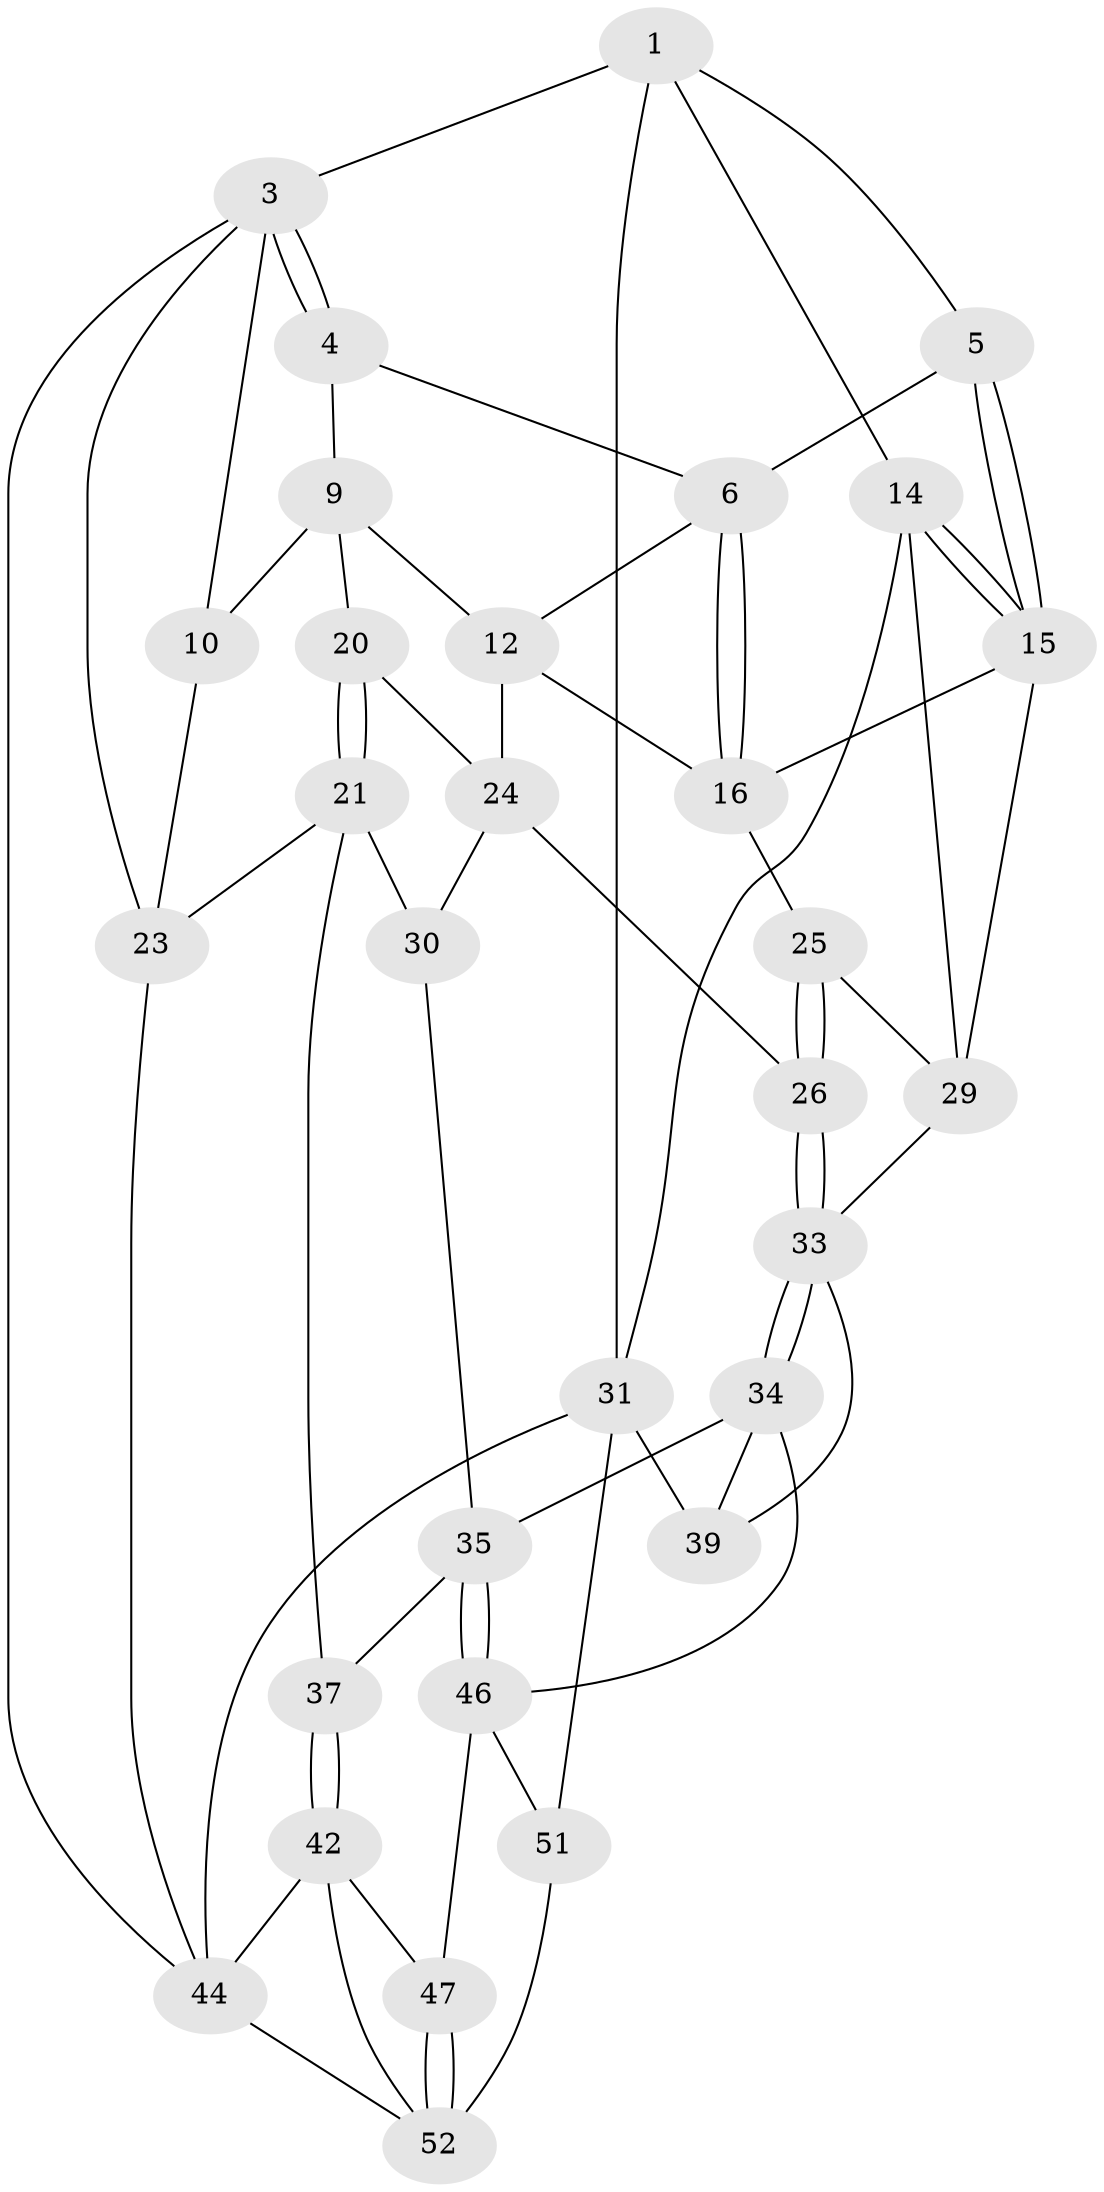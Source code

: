 // Generated by graph-tools (version 1.1) at 2025/24/03/03/25 07:24:34]
// undirected, 31 vertices, 69 edges
graph export_dot {
graph [start="1"]
  node [color=gray90,style=filled];
  1 [pos="+0.6122516225662805+0",super="+2"];
  3 [pos="+0+0",super="+11"];
  4 [pos="+0.13129385799252075+0",super="+8"];
  5 [pos="+0.5467814920503191+0.14041297443481993"];
  6 [pos="+0.4998730346078785+0.1636632996995589",super="+7"];
  9 [pos="+0.1399035835897402+0.19157930582878568",super="+13"];
  10 [pos="+0.0943414822448233+0.2411148533208615"];
  12 [pos="+0.32949244752324736+0.2436531983410342",super="+17"];
  14 [pos="+1+0",super="+28"];
  15 [pos="+0.6872003675030971+0.23634564753047355",super="+18"];
  16 [pos="+0.44310752177190604+0.30668054914584975",super="+19"];
  20 [pos="+0.23578966047174857+0.38167761084923574"];
  21 [pos="+0.2076402443230129+0.4630669616481913",super="+22"];
  23 [pos="+0.11697942112733041+0.4814573238281565",super="+41"];
  24 [pos="+0.39369320355997667+0.3290210688173359",super="+27"];
  25 [pos="+0.552153956541703+0.43445383756877826"];
  26 [pos="+0.45095118418579055+0.5361474262451805"];
  29 [pos="+0.8619956291858887+0.4481901921634032",super="+32"];
  30 [pos="+0.3407450687074988+0.49668370891413444"];
  31 [pos="+1+0.6725382575533014",super="+50"];
  33 [pos="+0.45791729278044196+0.6555556617578219",super="+38"];
  34 [pos="+0.4516865140069328+0.6780093004437381",super="+48"];
  35 [pos="+0.38799524401704827+0.6977332216614386",super="+36"];
  37 [pos="+0.18468388507501093+0.6579708011052257"];
  39 [pos="+0.7871483100582638+0.7930548190654646",super="+40"];
  42 [pos="+0.1041217582408594+0.810896113398274",super="+43"];
  44 [pos="+0+0.7665578984864708",super="+45"];
  46 [pos="+0.3285839279765876+0.8020481020106797",super="+49"];
  47 [pos="+0.14581067851864601+0.8575965337621066"];
  51 [pos="+0.491222914866273+1"];
  52 [pos="+0.2558959464040254+1",super="+53"];
  1 -- 5;
  1 -- 3;
  1 -- 14;
  1 -- 31;
  3 -- 4;
  3 -- 4;
  3 -- 44;
  3 -- 10;
  3 -- 23;
  4 -- 9;
  4 -- 6;
  5 -- 6;
  5 -- 15;
  5 -- 15;
  6 -- 16;
  6 -- 16;
  6 -- 12;
  9 -- 10;
  9 -- 12;
  9 -- 20;
  10 -- 23;
  12 -- 16;
  12 -- 24;
  14 -- 15;
  14 -- 15;
  14 -- 29;
  14 -- 31;
  15 -- 29;
  15 -- 16;
  16 -- 25;
  20 -- 21;
  20 -- 21;
  20 -- 24;
  21 -- 30;
  21 -- 37;
  21 -- 23;
  23 -- 44;
  24 -- 26;
  24 -- 30;
  25 -- 26;
  25 -- 26;
  25 -- 29;
  26 -- 33;
  26 -- 33;
  29 -- 33;
  30 -- 35;
  31 -- 39 [weight=2];
  31 -- 51;
  31 -- 44;
  33 -- 34;
  33 -- 34;
  33 -- 39;
  34 -- 35;
  34 -- 46;
  34 -- 39;
  35 -- 46;
  35 -- 46;
  35 -- 37;
  37 -- 42;
  37 -- 42;
  42 -- 47;
  42 -- 44;
  42 -- 52;
  44 -- 52;
  46 -- 47;
  46 -- 51;
  47 -- 52;
  47 -- 52;
  51 -- 52;
}
